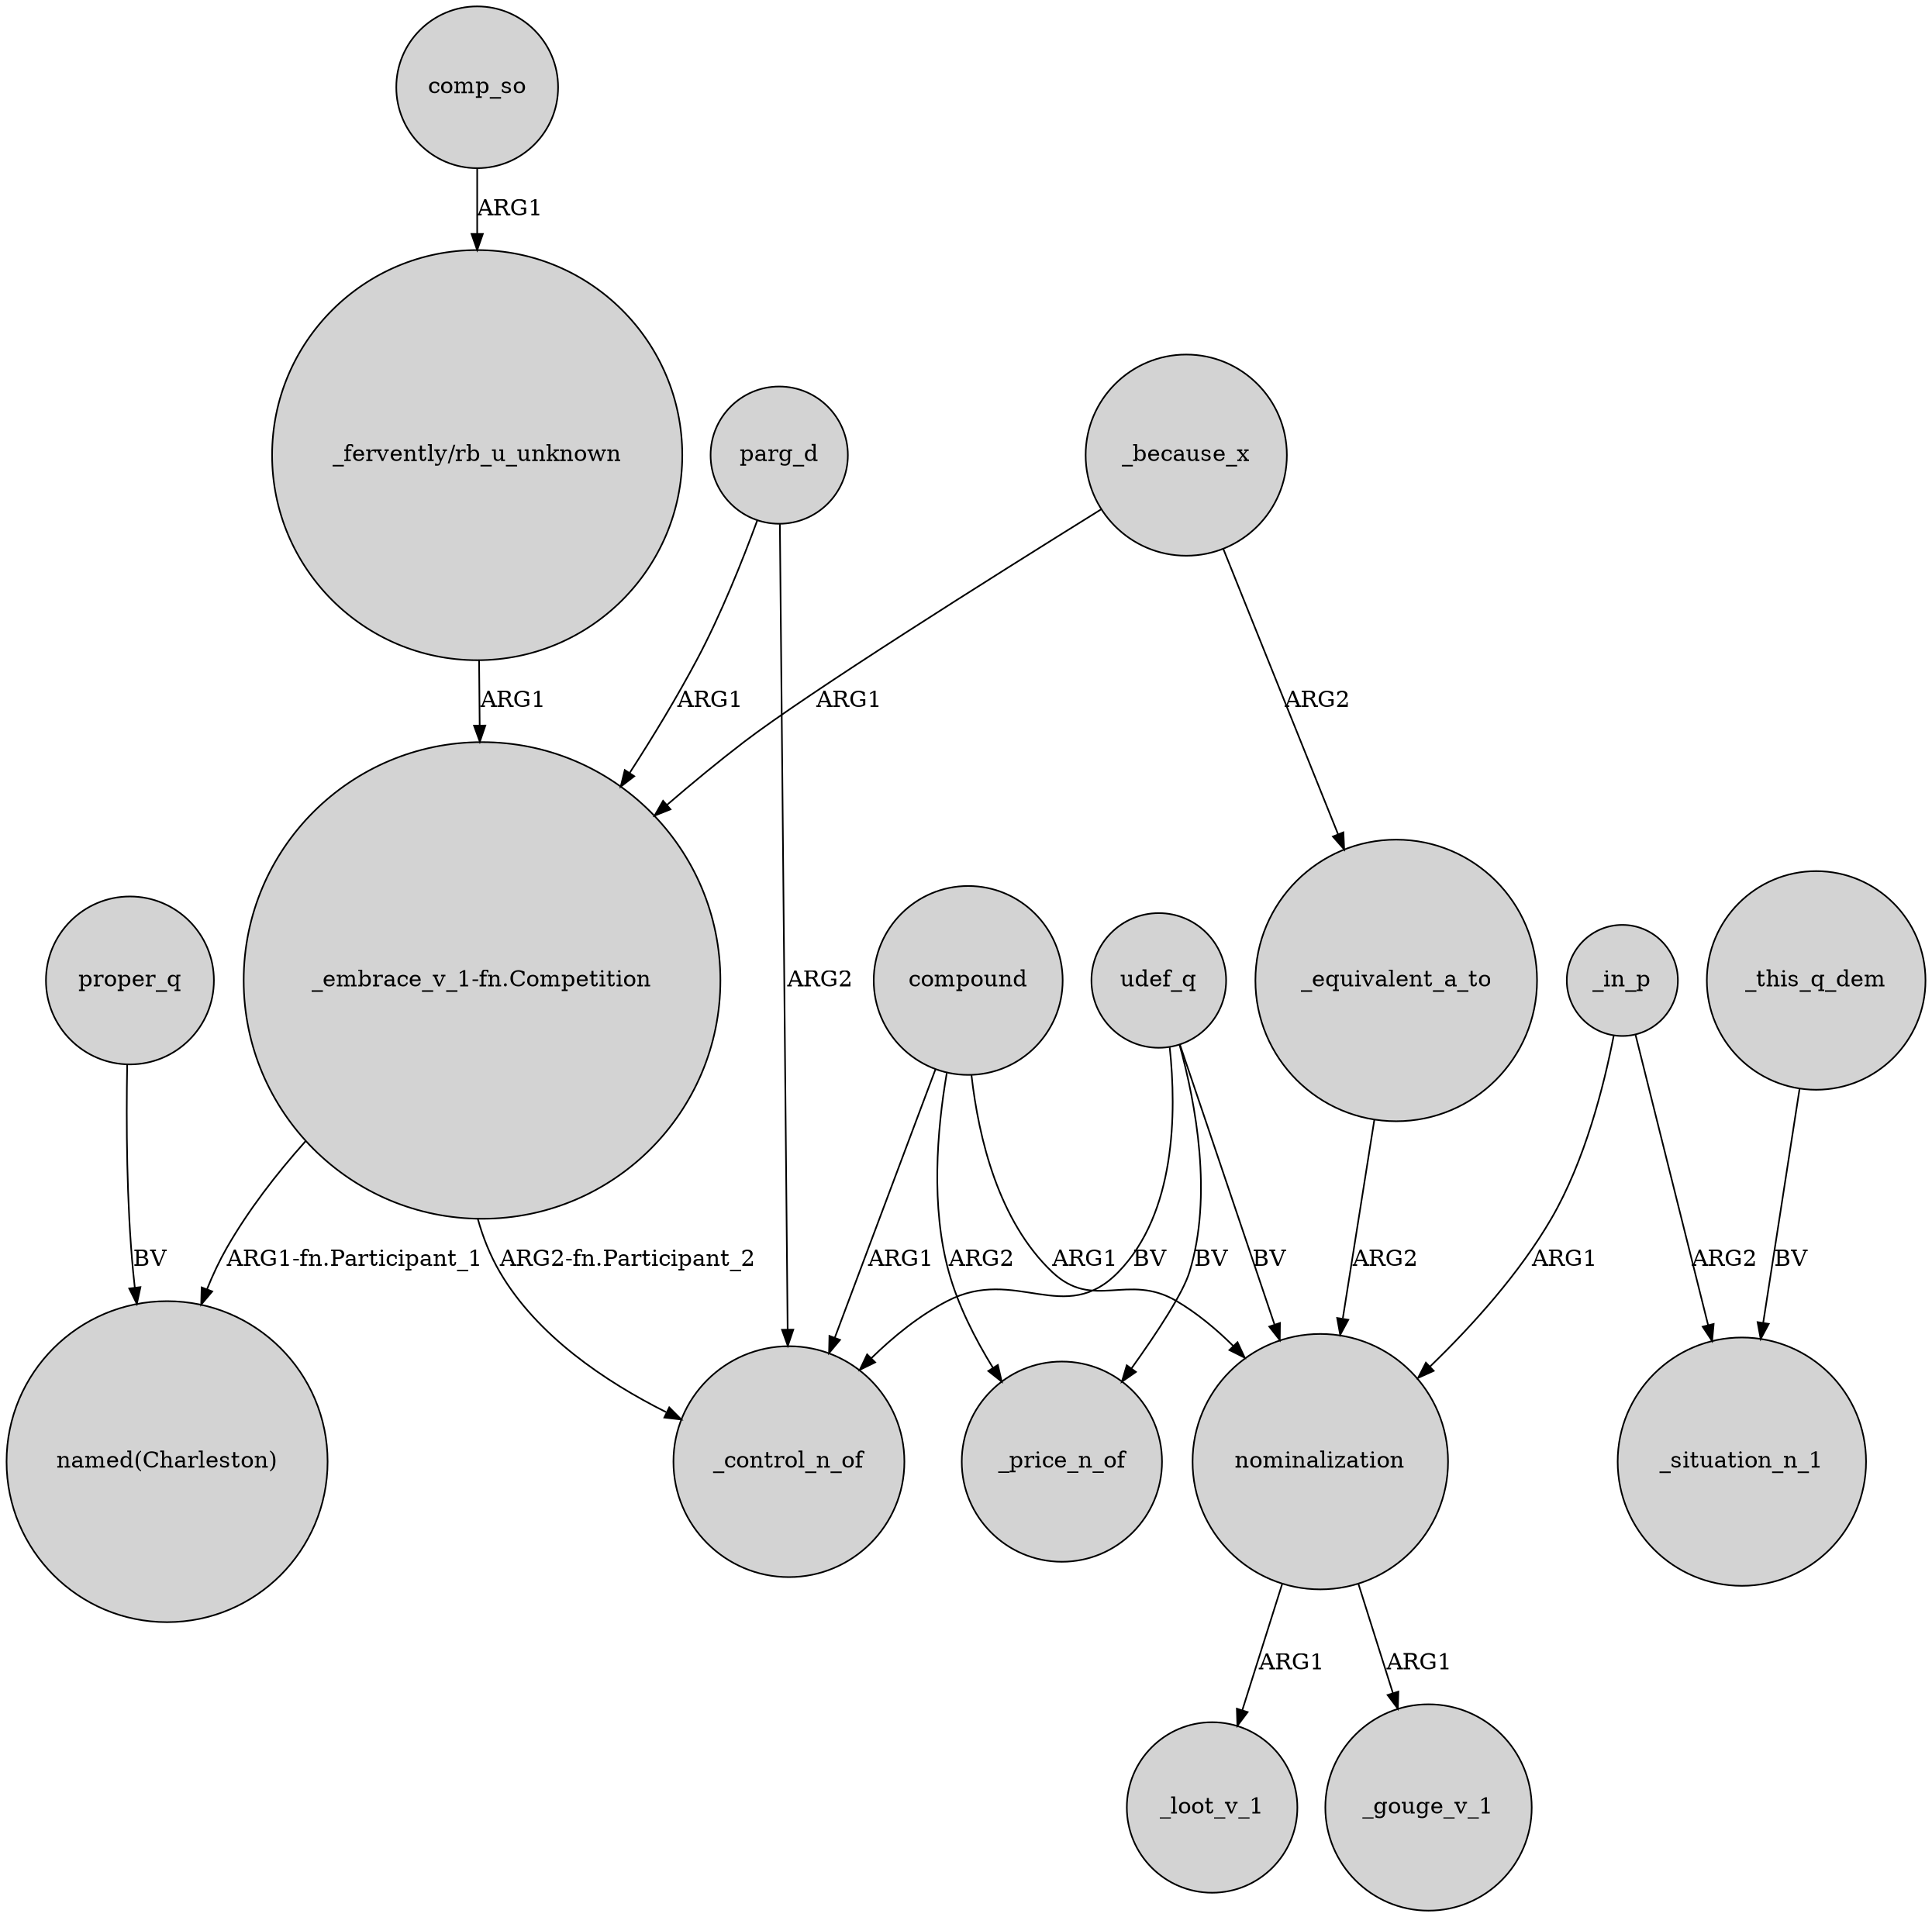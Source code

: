 digraph {
	node [shape=circle style=filled]
	udef_q -> _control_n_of [label=BV]
	_in_p -> _situation_n_1 [label=ARG2]
	udef_q -> _price_n_of [label=BV]
	parg_d -> "_embrace_v_1-fn.Competition" [label=ARG1]
	udef_q -> nominalization [label=BV]
	proper_q -> "named(Charleston)" [label=BV]
	nominalization -> _loot_v_1 [label=ARG1]
	parg_d -> _control_n_of [label=ARG2]
	compound -> nominalization [label=ARG1]
	compound -> _price_n_of [label=ARG2]
	nominalization -> _gouge_v_1 [label=ARG1]
	comp_so -> "_fervently/rb_u_unknown" [label=ARG1]
	"_embrace_v_1-fn.Competition" -> "named(Charleston)" [label="ARG1-fn.Participant_1"]
	_this_q_dem -> _situation_n_1 [label=BV]
	compound -> _control_n_of [label=ARG1]
	_because_x -> "_embrace_v_1-fn.Competition" [label=ARG1]
	_because_x -> _equivalent_a_to [label=ARG2]
	"_fervently/rb_u_unknown" -> "_embrace_v_1-fn.Competition" [label=ARG1]
	"_embrace_v_1-fn.Competition" -> _control_n_of [label="ARG2-fn.Participant_2"]
	_equivalent_a_to -> nominalization [label=ARG2]
	_in_p -> nominalization [label=ARG1]
}
